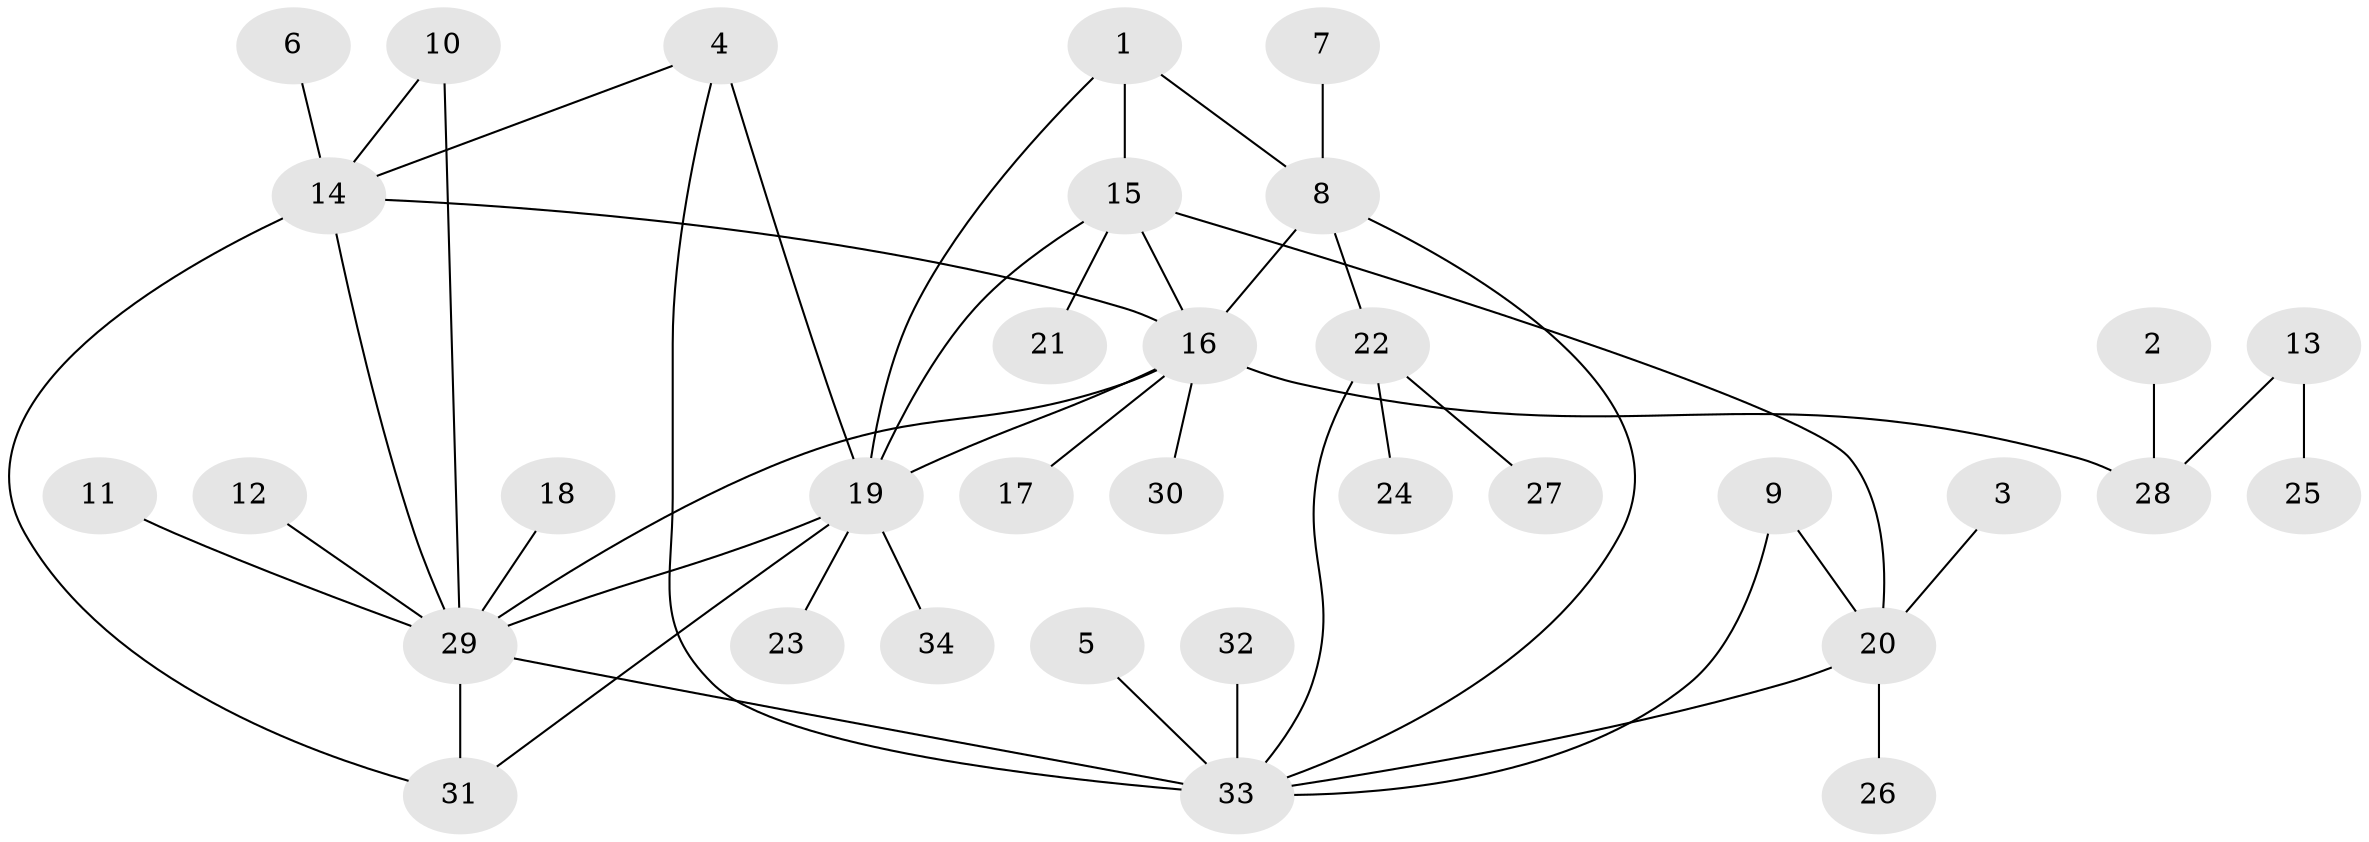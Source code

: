 // original degree distribution, {7: 0.029411764705882353, 5: 0.04411764705882353, 6: 0.07352941176470588, 3: 0.10294117647058823, 4: 0.07352941176470588, 10: 0.014705882352941176, 2: 0.11764705882352941, 8: 0.014705882352941176, 1: 0.5294117647058824}
// Generated by graph-tools (version 1.1) at 2025/26/03/09/25 03:26:46]
// undirected, 34 vertices, 47 edges
graph export_dot {
graph [start="1"]
  node [color=gray90,style=filled];
  1;
  2;
  3;
  4;
  5;
  6;
  7;
  8;
  9;
  10;
  11;
  12;
  13;
  14;
  15;
  16;
  17;
  18;
  19;
  20;
  21;
  22;
  23;
  24;
  25;
  26;
  27;
  28;
  29;
  30;
  31;
  32;
  33;
  34;
  1 -- 8 [weight=1.0];
  1 -- 15 [weight=1.0];
  1 -- 19 [weight=1.0];
  2 -- 28 [weight=1.0];
  3 -- 20 [weight=1.0];
  4 -- 14 [weight=1.0];
  4 -- 19 [weight=2.0];
  4 -- 33 [weight=1.0];
  5 -- 33 [weight=1.0];
  6 -- 14 [weight=1.0];
  7 -- 8 [weight=1.0];
  8 -- 16 [weight=1.0];
  8 -- 22 [weight=1.0];
  8 -- 33 [weight=1.0];
  9 -- 20 [weight=1.0];
  9 -- 33 [weight=1.0];
  10 -- 14 [weight=1.0];
  10 -- 29 [weight=1.0];
  11 -- 29 [weight=1.0];
  12 -- 29 [weight=1.0];
  13 -- 25 [weight=1.0];
  13 -- 28 [weight=1.0];
  14 -- 16 [weight=1.0];
  14 -- 29 [weight=2.0];
  14 -- 31 [weight=1.0];
  15 -- 16 [weight=1.0];
  15 -- 19 [weight=1.0];
  15 -- 20 [weight=1.0];
  15 -- 21 [weight=1.0];
  16 -- 17 [weight=1.0];
  16 -- 19 [weight=1.0];
  16 -- 28 [weight=2.0];
  16 -- 29 [weight=1.0];
  16 -- 30 [weight=1.0];
  18 -- 29 [weight=1.0];
  19 -- 23 [weight=1.0];
  19 -- 29 [weight=1.0];
  19 -- 31 [weight=1.0];
  19 -- 34 [weight=1.0];
  20 -- 26 [weight=1.0];
  20 -- 33 [weight=1.0];
  22 -- 24 [weight=1.0];
  22 -- 27 [weight=1.0];
  22 -- 33 [weight=1.0];
  29 -- 31 [weight=1.0];
  29 -- 33 [weight=2.0];
  32 -- 33 [weight=1.0];
}
